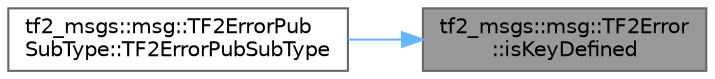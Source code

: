 digraph "tf2_msgs::msg::TF2Error::isKeyDefined"
{
 // INTERACTIVE_SVG=YES
 // LATEX_PDF_SIZE
  bgcolor="transparent";
  edge [fontname=Helvetica,fontsize=10,labelfontname=Helvetica,labelfontsize=10];
  node [fontname=Helvetica,fontsize=10,shape=box,height=0.2,width=0.4];
  rankdir="RL";
  Node1 [id="Node000001",label="tf2_msgs::msg::TF2Error\l::isKeyDefined",height=0.2,width=0.4,color="gray40", fillcolor="grey60", style="filled", fontcolor="black",tooltip="This function tells you if the Key has been defined for this type"];
  Node1 -> Node2 [id="edge1_Node000001_Node000002",dir="back",color="steelblue1",style="solid",tooltip=" "];
  Node2 [id="Node000002",label="tf2_msgs::msg::TF2ErrorPub\lSubType::TF2ErrorPubSubType",height=0.2,width=0.4,color="grey40", fillcolor="white", style="filled",URL="$d5/da0/classtf2__msgs_1_1msg_1_1TF2ErrorPubSubType.html#aee93dba5a667d9147569e44988f50b8a",tooltip=" "];
}
